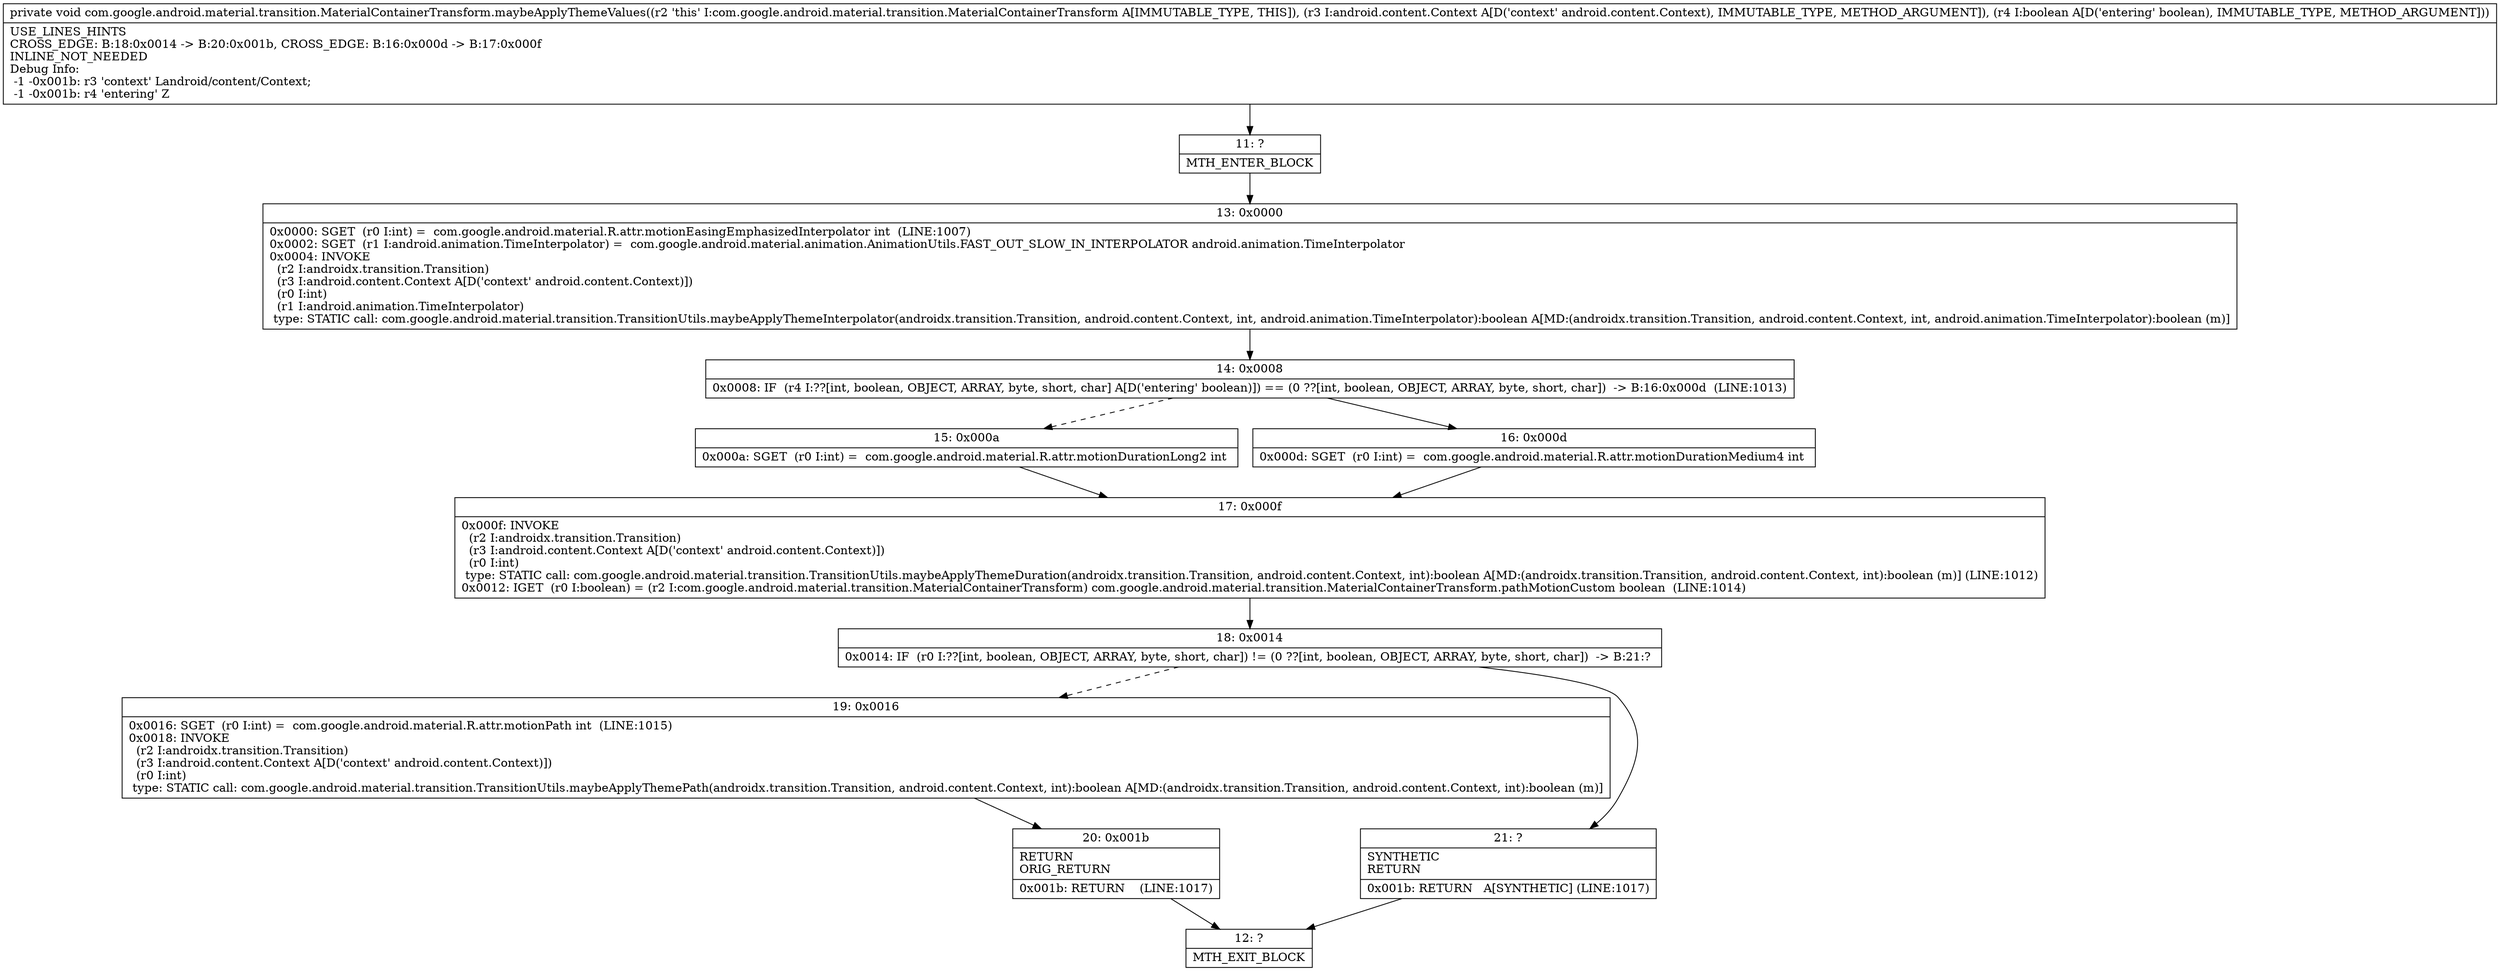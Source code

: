 digraph "CFG forcom.google.android.material.transition.MaterialContainerTransform.maybeApplyThemeValues(Landroid\/content\/Context;Z)V" {
Node_11 [shape=record,label="{11\:\ ?|MTH_ENTER_BLOCK\l}"];
Node_13 [shape=record,label="{13\:\ 0x0000|0x0000: SGET  (r0 I:int) =  com.google.android.material.R.attr.motionEasingEmphasizedInterpolator int  (LINE:1007)\l0x0002: SGET  (r1 I:android.animation.TimeInterpolator) =  com.google.android.material.animation.AnimationUtils.FAST_OUT_SLOW_IN_INTERPOLATOR android.animation.TimeInterpolator \l0x0004: INVOKE  \l  (r2 I:androidx.transition.Transition)\l  (r3 I:android.content.Context A[D('context' android.content.Context)])\l  (r0 I:int)\l  (r1 I:android.animation.TimeInterpolator)\l type: STATIC call: com.google.android.material.transition.TransitionUtils.maybeApplyThemeInterpolator(androidx.transition.Transition, android.content.Context, int, android.animation.TimeInterpolator):boolean A[MD:(androidx.transition.Transition, android.content.Context, int, android.animation.TimeInterpolator):boolean (m)]\l}"];
Node_14 [shape=record,label="{14\:\ 0x0008|0x0008: IF  (r4 I:??[int, boolean, OBJECT, ARRAY, byte, short, char] A[D('entering' boolean)]) == (0 ??[int, boolean, OBJECT, ARRAY, byte, short, char])  \-\> B:16:0x000d  (LINE:1013)\l}"];
Node_15 [shape=record,label="{15\:\ 0x000a|0x000a: SGET  (r0 I:int) =  com.google.android.material.R.attr.motionDurationLong2 int \l}"];
Node_17 [shape=record,label="{17\:\ 0x000f|0x000f: INVOKE  \l  (r2 I:androidx.transition.Transition)\l  (r3 I:android.content.Context A[D('context' android.content.Context)])\l  (r0 I:int)\l type: STATIC call: com.google.android.material.transition.TransitionUtils.maybeApplyThemeDuration(androidx.transition.Transition, android.content.Context, int):boolean A[MD:(androidx.transition.Transition, android.content.Context, int):boolean (m)] (LINE:1012)\l0x0012: IGET  (r0 I:boolean) = (r2 I:com.google.android.material.transition.MaterialContainerTransform) com.google.android.material.transition.MaterialContainerTransform.pathMotionCustom boolean  (LINE:1014)\l}"];
Node_18 [shape=record,label="{18\:\ 0x0014|0x0014: IF  (r0 I:??[int, boolean, OBJECT, ARRAY, byte, short, char]) != (0 ??[int, boolean, OBJECT, ARRAY, byte, short, char])  \-\> B:21:? \l}"];
Node_19 [shape=record,label="{19\:\ 0x0016|0x0016: SGET  (r0 I:int) =  com.google.android.material.R.attr.motionPath int  (LINE:1015)\l0x0018: INVOKE  \l  (r2 I:androidx.transition.Transition)\l  (r3 I:android.content.Context A[D('context' android.content.Context)])\l  (r0 I:int)\l type: STATIC call: com.google.android.material.transition.TransitionUtils.maybeApplyThemePath(androidx.transition.Transition, android.content.Context, int):boolean A[MD:(androidx.transition.Transition, android.content.Context, int):boolean (m)]\l}"];
Node_20 [shape=record,label="{20\:\ 0x001b|RETURN\lORIG_RETURN\l|0x001b: RETURN    (LINE:1017)\l}"];
Node_12 [shape=record,label="{12\:\ ?|MTH_EXIT_BLOCK\l}"];
Node_21 [shape=record,label="{21\:\ ?|SYNTHETIC\lRETURN\l|0x001b: RETURN   A[SYNTHETIC] (LINE:1017)\l}"];
Node_16 [shape=record,label="{16\:\ 0x000d|0x000d: SGET  (r0 I:int) =  com.google.android.material.R.attr.motionDurationMedium4 int \l}"];
MethodNode[shape=record,label="{private void com.google.android.material.transition.MaterialContainerTransform.maybeApplyThemeValues((r2 'this' I:com.google.android.material.transition.MaterialContainerTransform A[IMMUTABLE_TYPE, THIS]), (r3 I:android.content.Context A[D('context' android.content.Context), IMMUTABLE_TYPE, METHOD_ARGUMENT]), (r4 I:boolean A[D('entering' boolean), IMMUTABLE_TYPE, METHOD_ARGUMENT]))  | USE_LINES_HINTS\lCROSS_EDGE: B:18:0x0014 \-\> B:20:0x001b, CROSS_EDGE: B:16:0x000d \-\> B:17:0x000f\lINLINE_NOT_NEEDED\lDebug Info:\l  \-1 \-0x001b: r3 'context' Landroid\/content\/Context;\l  \-1 \-0x001b: r4 'entering' Z\l}"];
MethodNode -> Node_11;Node_11 -> Node_13;
Node_13 -> Node_14;
Node_14 -> Node_15[style=dashed];
Node_14 -> Node_16;
Node_15 -> Node_17;
Node_17 -> Node_18;
Node_18 -> Node_19[style=dashed];
Node_18 -> Node_21;
Node_19 -> Node_20;
Node_20 -> Node_12;
Node_21 -> Node_12;
Node_16 -> Node_17;
}

